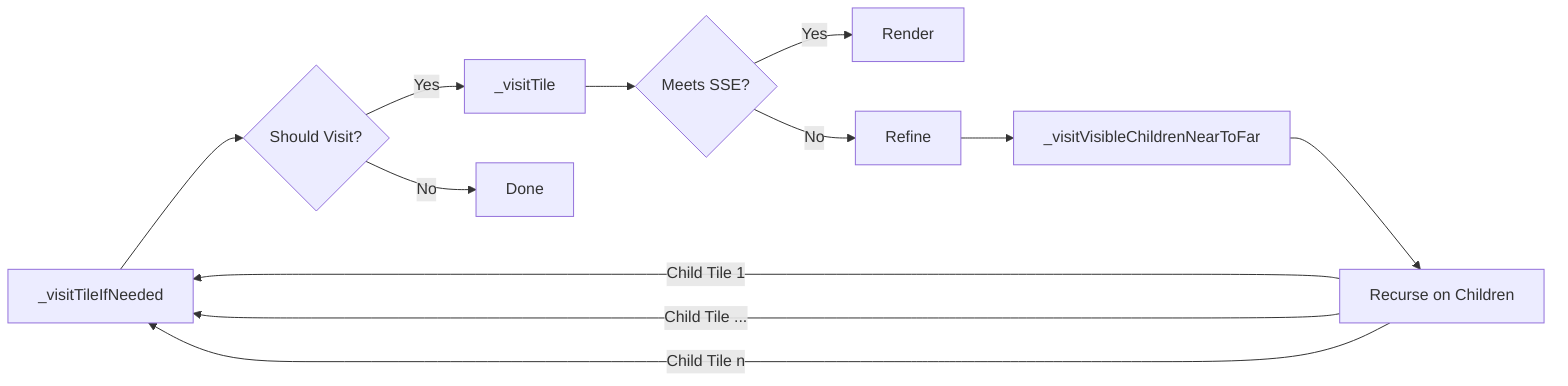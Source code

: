 flowchart LR
  VisitTileIfNeeded[_visitTileIfNeeded]
  ShouldVisit{Should Visit?}
  VisitTile[_visitTile]
  MeetsSSE{Meets SSE?}
  Done
  Render
  Refine
  VisitVisibleChildrenNearToFar[_visitVisibleChildrenNearToFar]
  Recurse[Recurse on Children]

  VisitTileIfNeeded-->ShouldVisit
  ShouldVisit-->|Yes|VisitTile
  ShouldVisit-->|No|Done
  VisitTile-->MeetsSSE
  MeetsSSE-->|Yes|Render
  MeetsSSE-->|No|Refine
  Refine-->VisitVisibleChildrenNearToFar
  VisitVisibleChildrenNearToFar-->Recurse
  Recurse-->|Child Tile 1|VisitTileIfNeeded
  Recurse-->|Child Tile ...|VisitTileIfNeeded
  Recurse-->|Child Tile n|VisitTileIfNeeded